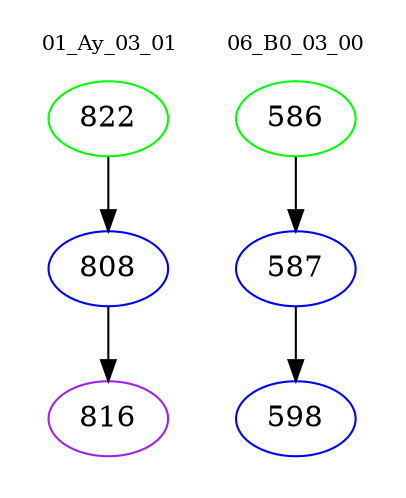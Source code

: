 digraph{
subgraph cluster_0 {
color = white
label = "01_Ay_03_01";
fontsize=10;
T0_822 [label="822", color="green"]
T0_822 -> T0_808 [color="black"]
T0_808 [label="808", color="blue"]
T0_808 -> T0_816 [color="black"]
T0_816 [label="816", color="purple"]
}
subgraph cluster_1 {
color = white
label = "06_B0_03_00";
fontsize=10;
T1_586 [label="586", color="green"]
T1_586 -> T1_587 [color="black"]
T1_587 [label="587", color="blue"]
T1_587 -> T1_598 [color="black"]
T1_598 [label="598", color="blue"]
}
}
